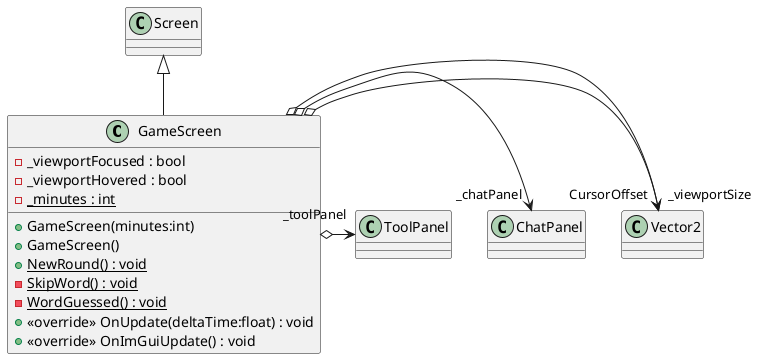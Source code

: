 @startuml
class GameScreen {
    - _viewportFocused : bool
    - _viewportHovered : bool
    - {static} _minutes : int
    + GameScreen(minutes:int)
    + GameScreen()
    + {static} NewRound() : void
    - {static} SkipWord() : void
    - {static} WordGuessed() : void
    + <<override>> OnUpdate(deltaTime:float) : void
    + <<override>> OnImGuiUpdate() : void
}
Screen <|-- GameScreen
GameScreen o-> "_viewportSize" Vector2
GameScreen o-> "_chatPanel" ChatPanel
GameScreen o-> "_toolPanel" ToolPanel
GameScreen o-> "CursorOffset" Vector2
@enduml
